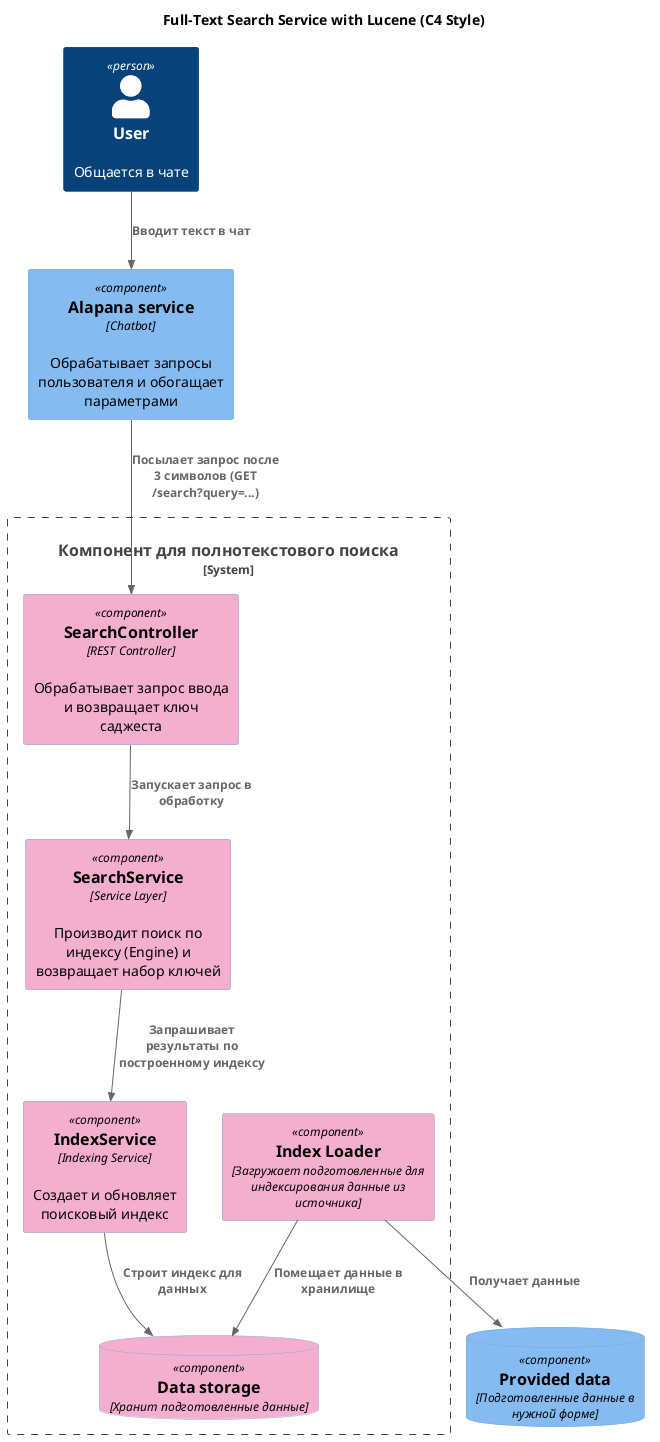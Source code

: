 

@startuml

!include <C4/C4_Component>

title Full-Text Search Service with Lucene (C4 Style)

Person(user, "User", "Общается в чате")
ComponentDb(data, "Provided data", "Подготовленные данные в нужной форме")
Component(messenger, "Alapana service", "Chatbot", "Обрабатывает запросы пользователя и обогащает параметрами")

System_Boundary(searchService, "Компонент для полнотекстового поиска") {
    Component(controller, "SearchController", "REST Controller", "Обрабатывает запрос ввода и возвращает ключ саджеста") #dd006650
    Component(searchServiceComponent, "SearchService", "Service Layer", "Производит поиск по индексу (Engine) и возвращает набор ключей") #dd006650
    Component(indexService, "IndexService", "Indexing Service", "Создает и обновляет поисковый индекс") #dd006650
    Component(dataLoader, "Index Loader", "Загружает подготовленные для индексирования данные из источника") #dd006650
    ComponentDb(dataStorage, "Data storage", "Хранит подготовленные данные") #dd006650
}

Rel(user, messenger, "Вводит текст в чат")
Rel(messenger, controller, "Посылает запрос после 3 символов (GET /search?query=...)")
Rel(controller, searchServiceComponent, "Запускает запрос в обработку")
Rel(searchServiceComponent, indexService, "Запрашивает результаты по построенному индексу")
Rel(indexService, dataStorage, "Строит индекс для данных")
Rel(dataLoader, dataStorage, "Помещает данные в хранилище")
Rel(dataLoader, data, "Получает данные")

@enduml